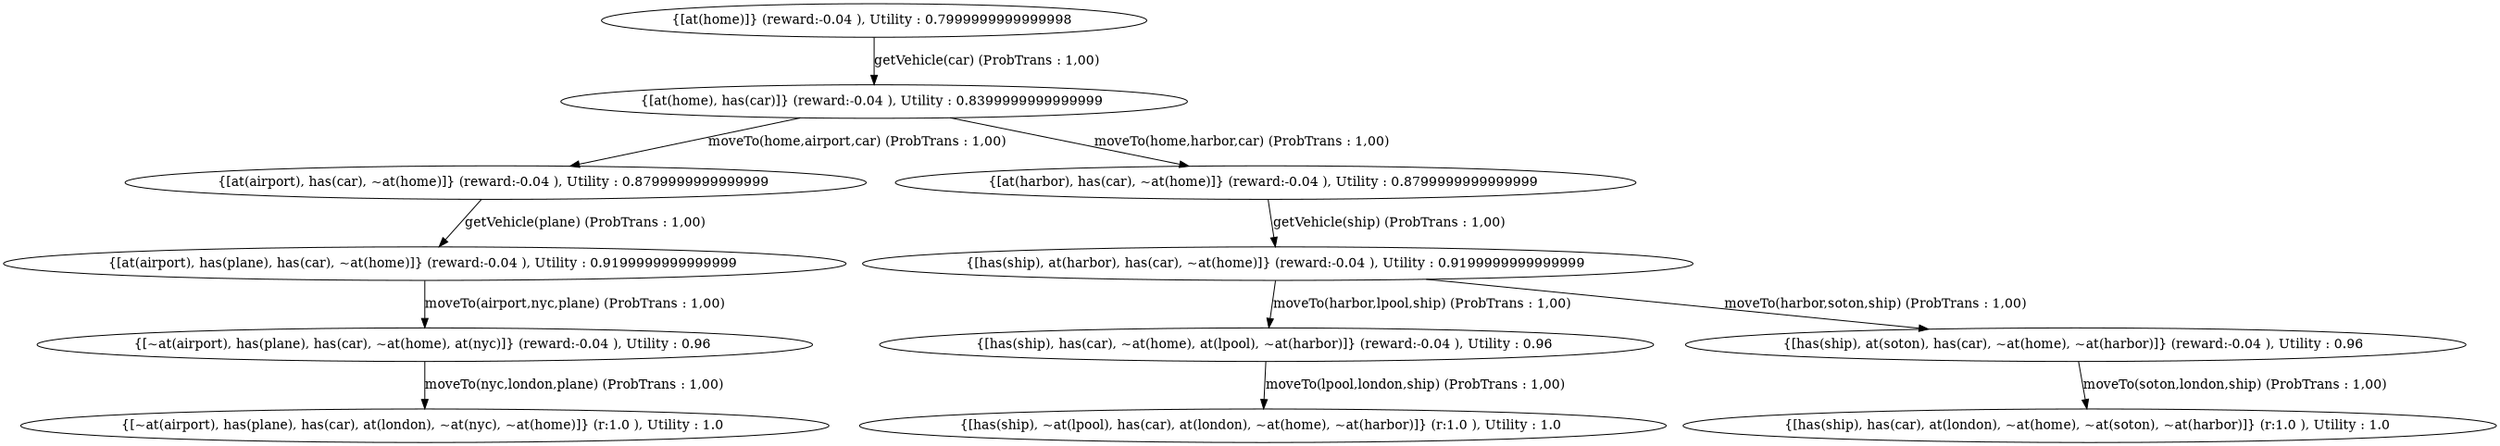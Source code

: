 digraph {
 size="18,11";
"5" [label="{[~at(airport), has(plane), has(car), at(london), ~at(nyc), ~at(home)]} (r:1.0 ), Utility : 1.0 "];
"9" [label="{[has(ship), ~at(lpool), has(car), at(london), ~at(home), ~at(harbor)]} (r:1.0 ), Utility : 1.0 "];
"11" [label="{[has(ship), has(car), at(london), ~at(home), ~at(soton), ~at(harbor)]} (r:1.0 ), Utility : 1.0 "];
"0" [label="{[at(home)]} (reward:-0.04 ), Utility : 0.7999999999999998 "];
"1" [label="{[at(home), has(car)]} (reward:-0.04 ), Utility : 0.8399999999999999 "];
"2" [label="{[at(airport), has(car), ~at(home)]} (reward:-0.04 ), Utility : 0.8799999999999999 "];
"3" [label="{[at(airport), has(plane), has(car), ~at(home)]} (reward:-0.04 ), Utility : 0.9199999999999999 "];
"4" [label="{[~at(airport), has(plane), has(car), ~at(home), at(nyc)]} (reward:-0.04 ), Utility : 0.96 "];
"6" [label="{[at(harbor), has(car), ~at(home)]} (reward:-0.04 ), Utility : 0.8799999999999999 "];
"7" [label="{[has(ship), at(harbor), has(car), ~at(home)]} (reward:-0.04 ), Utility : 0.9199999999999999 "];
"8" [label="{[has(ship), has(car), ~at(home), at(lpool), ~at(harbor)]} (reward:-0.04 ), Utility : 0.96 "];
"10" [label="{[has(ship), at(soton), has(car), ~at(home), ~at(harbor)]} (reward:-0.04 ), Utility : 0.96 "];
"0" -> "1" [ label="getVehicle(car) (ProbTrans : 1,00)" ];
"1" -> "2" [ label="moveTo(home,airport,car) (ProbTrans : 1,00)" ];
"1" -> "6" [ label="moveTo(home,harbor,car) (ProbTrans : 1,00)" ];
"2" -> "3" [ label="getVehicle(plane) (ProbTrans : 1,00)" ];
"3" -> "4" [ label="moveTo(airport,nyc,plane) (ProbTrans : 1,00)" ];
"4" -> "5" [ label="moveTo(nyc,london,plane) (ProbTrans : 1,00)" ];
"6" -> "7" [ label="getVehicle(ship) (ProbTrans : 1,00)" ];
"7" -> "8" [ label="moveTo(harbor,lpool,ship) (ProbTrans : 1,00)" ];
"7" -> "10" [ label="moveTo(harbor,soton,ship) (ProbTrans : 1,00)" ];
"8" -> "9" [ label="moveTo(lpool,london,ship) (ProbTrans : 1,00)" ];
"10" -> "11" [ label="moveTo(soton,london,ship) (ProbTrans : 1,00)" ];
}
